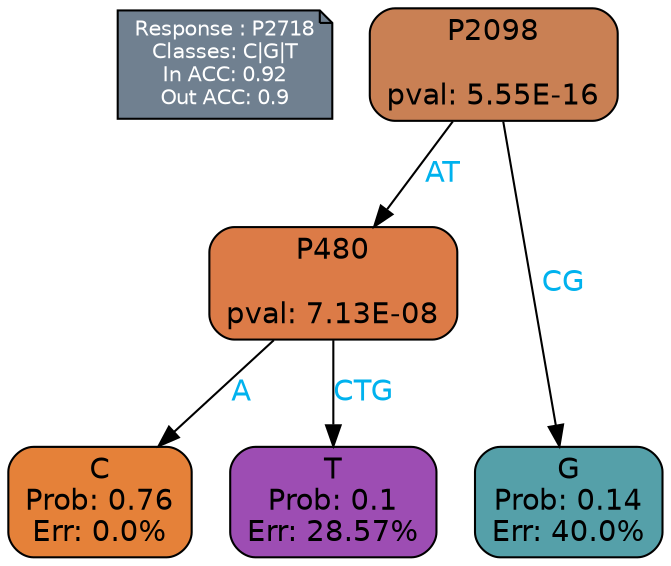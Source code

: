 digraph Tree {
node [shape=box, style="filled, rounded", color="black", fontname=helvetica] ;
graph [ranksep=equally, splines=polylines, bgcolor=transparent, dpi=600] ;
edge [fontname=helvetica] ;
LEGEND [label="Response : P2718
Classes: C|G|T
In ACC: 0.92
Out ACC: 0.9
",shape=note,align=left,style=filled,fillcolor="slategray",fontcolor="white",fontsize=10];1 [label="P2098

pval: 5.55E-16", fillcolor="#c98054"] ;
2 [label="P480

pval: 7.13E-08", fillcolor="#dc7b47"] ;
3 [label="C
Prob: 0.76
Err: 0.0%", fillcolor="#e58139"] ;
4 [label="T
Prob: 0.1
Err: 28.57%", fillcolor="#9d4db3"] ;
5 [label="G
Prob: 0.14
Err: 40.0%", fillcolor="#55a0a9"] ;
1 -> 2 [label="AT",fontcolor=deepskyblue2] ;
1 -> 5 [label="CG",fontcolor=deepskyblue2] ;
2 -> 3 [label="A",fontcolor=deepskyblue2] ;
2 -> 4 [label="CTG",fontcolor=deepskyblue2] ;
{rank = same; 3;4;5;}{rank = same; LEGEND;1;}}